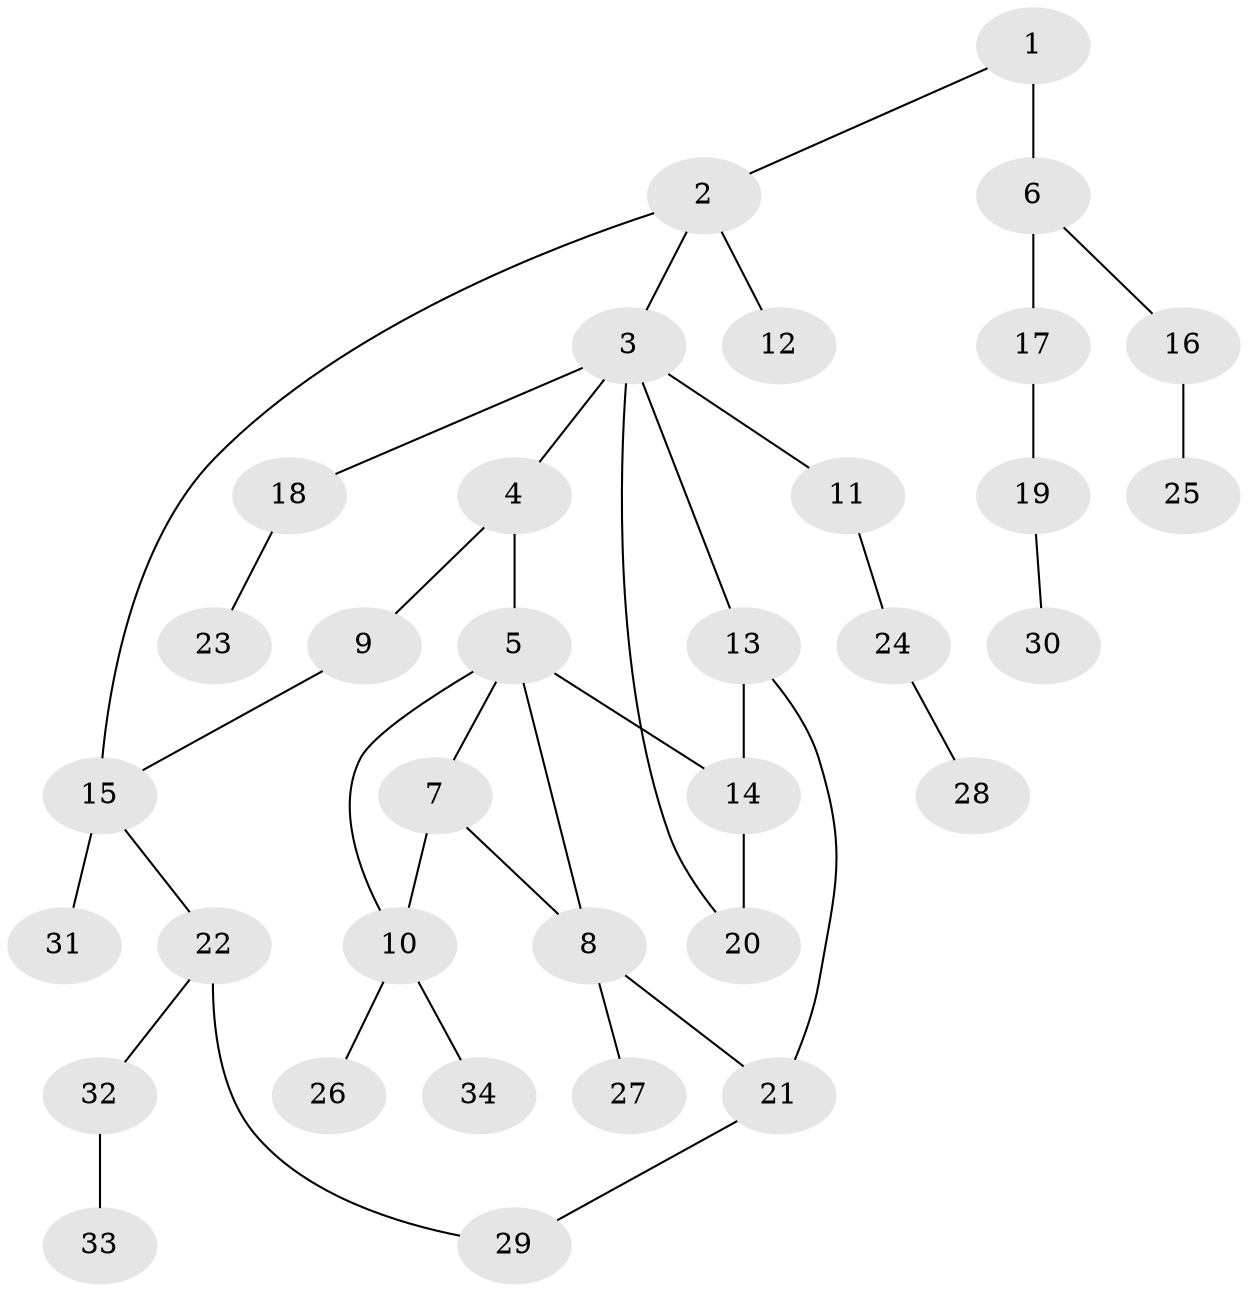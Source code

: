 // original degree distribution, {4: 0.10606060606060606, 7: 0.015151515151515152, 6: 0.015151515151515152, 2: 0.30303030303030304, 3: 0.15151515151515152, 1: 0.3787878787878788, 5: 0.030303030303030304}
// Generated by graph-tools (version 1.1) at 2025/34/03/09/25 02:34:21]
// undirected, 34 vertices, 40 edges
graph export_dot {
graph [start="1"]
  node [color=gray90,style=filled];
  1;
  2;
  3;
  4;
  5;
  6;
  7;
  8;
  9;
  10;
  11;
  12;
  13;
  14;
  15;
  16;
  17;
  18;
  19;
  20;
  21;
  22;
  23;
  24;
  25;
  26;
  27;
  28;
  29;
  30;
  31;
  32;
  33;
  34;
  1 -- 2 [weight=1.0];
  1 -- 6 [weight=2.0];
  2 -- 3 [weight=1.0];
  2 -- 12 [weight=1.0];
  2 -- 15 [weight=1.0];
  3 -- 4 [weight=1.0];
  3 -- 11 [weight=1.0];
  3 -- 13 [weight=1.0];
  3 -- 18 [weight=1.0];
  3 -- 20 [weight=1.0];
  4 -- 5 [weight=1.0];
  4 -- 9 [weight=1.0];
  5 -- 7 [weight=1.0];
  5 -- 8 [weight=1.0];
  5 -- 10 [weight=1.0];
  5 -- 14 [weight=1.0];
  6 -- 16 [weight=1.0];
  6 -- 17 [weight=1.0];
  7 -- 8 [weight=1.0];
  7 -- 10 [weight=1.0];
  8 -- 21 [weight=1.0];
  8 -- 27 [weight=1.0];
  9 -- 15 [weight=1.0];
  10 -- 26 [weight=1.0];
  10 -- 34 [weight=1.0];
  11 -- 24 [weight=1.0];
  13 -- 14 [weight=1.0];
  13 -- 21 [weight=1.0];
  14 -- 20 [weight=2.0];
  15 -- 22 [weight=1.0];
  15 -- 31 [weight=2.0];
  16 -- 25 [weight=1.0];
  17 -- 19 [weight=1.0];
  18 -- 23 [weight=1.0];
  19 -- 30 [weight=1.0];
  21 -- 29 [weight=1.0];
  22 -- 29 [weight=1.0];
  22 -- 32 [weight=1.0];
  24 -- 28 [weight=1.0];
  32 -- 33 [weight=1.0];
}
